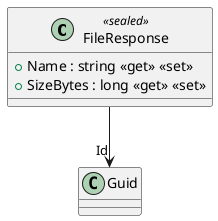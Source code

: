 @startuml
class FileResponse <<sealed>> {
    + Name : string <<get>> <<set>>
    + SizeBytes : long <<get>> <<set>>
}
FileResponse --> "Id" Guid
@enduml
